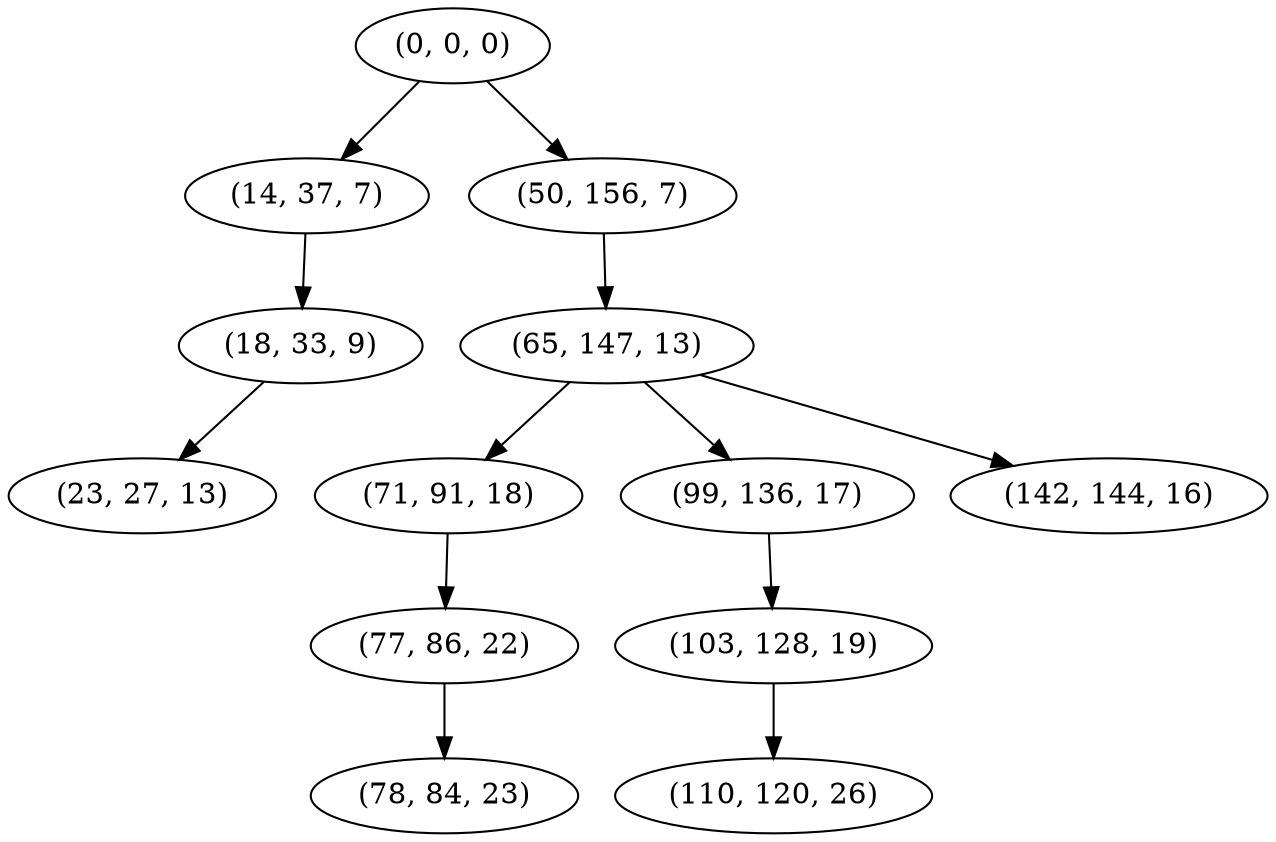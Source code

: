 digraph tree {
    "(0, 0, 0)";
    "(14, 37, 7)";
    "(18, 33, 9)";
    "(23, 27, 13)";
    "(50, 156, 7)";
    "(65, 147, 13)";
    "(71, 91, 18)";
    "(77, 86, 22)";
    "(78, 84, 23)";
    "(99, 136, 17)";
    "(103, 128, 19)";
    "(110, 120, 26)";
    "(142, 144, 16)";
    "(0, 0, 0)" -> "(14, 37, 7)";
    "(0, 0, 0)" -> "(50, 156, 7)";
    "(14, 37, 7)" -> "(18, 33, 9)";
    "(18, 33, 9)" -> "(23, 27, 13)";
    "(50, 156, 7)" -> "(65, 147, 13)";
    "(65, 147, 13)" -> "(71, 91, 18)";
    "(65, 147, 13)" -> "(99, 136, 17)";
    "(65, 147, 13)" -> "(142, 144, 16)";
    "(71, 91, 18)" -> "(77, 86, 22)";
    "(77, 86, 22)" -> "(78, 84, 23)";
    "(99, 136, 17)" -> "(103, 128, 19)";
    "(103, 128, 19)" -> "(110, 120, 26)";
}
